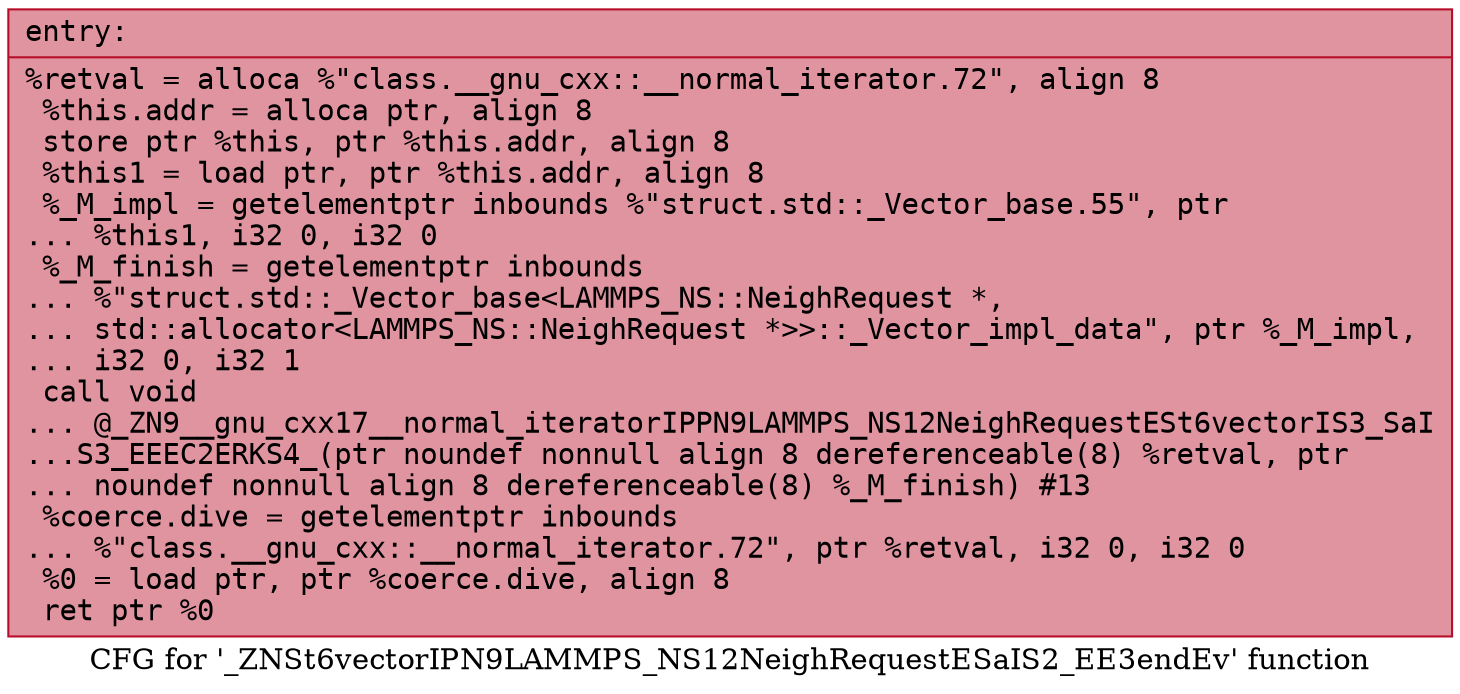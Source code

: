 digraph "CFG for '_ZNSt6vectorIPN9LAMMPS_NS12NeighRequestESaIS2_EE3endEv' function" {
	label="CFG for '_ZNSt6vectorIPN9LAMMPS_NS12NeighRequestESaIS2_EE3endEv' function";

	Node0x5563be1a78d0 [shape=record,color="#b70d28ff", style=filled, fillcolor="#b70d2870" fontname="Courier",label="{entry:\l|  %retval = alloca %\"class.__gnu_cxx::__normal_iterator.72\", align 8\l  %this.addr = alloca ptr, align 8\l  store ptr %this, ptr %this.addr, align 8\l  %this1 = load ptr, ptr %this.addr, align 8\l  %_M_impl = getelementptr inbounds %\"struct.std::_Vector_base.55\", ptr\l... %this1, i32 0, i32 0\l  %_M_finish = getelementptr inbounds\l... %\"struct.std::_Vector_base\<LAMMPS_NS::NeighRequest *,\l... std::allocator\<LAMMPS_NS::NeighRequest *\>\>::_Vector_impl_data\", ptr %_M_impl,\l... i32 0, i32 1\l  call void\l... @_ZN9__gnu_cxx17__normal_iteratorIPPN9LAMMPS_NS12NeighRequestESt6vectorIS3_SaI\l...S3_EEEC2ERKS4_(ptr noundef nonnull align 8 dereferenceable(8) %retval, ptr\l... noundef nonnull align 8 dereferenceable(8) %_M_finish) #13\l  %coerce.dive = getelementptr inbounds\l... %\"class.__gnu_cxx::__normal_iterator.72\", ptr %retval, i32 0, i32 0\l  %0 = load ptr, ptr %coerce.dive, align 8\l  ret ptr %0\l}"];
}
